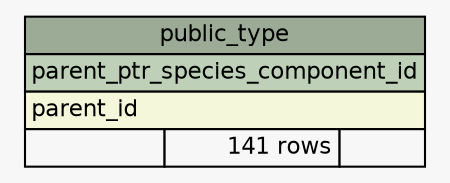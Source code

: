// dot 2.36.0 on Linux 3.13.0-43-generic
// SchemaSpy rev 590
digraph "public_type" {
  graph [
    rankdir="RL"
    bgcolor="#f7f7f7"
    nodesep="0.18"
    ranksep="0.46"
    fontname="Helvetica"
    fontsize="11"
  ];
  node [
    fontname="Helvetica"
    fontsize="11"
    shape="plaintext"
  ];
  edge [
    arrowsize="0.8"
  ];
  "public_type" [
    label=<
    <TABLE BORDER="0" CELLBORDER="1" CELLSPACING="0" BGCOLOR="#ffffff">
      <TR><TD COLSPAN="3" BGCOLOR="#9bab96" ALIGN="CENTER">public_type</TD></TR>
      <TR><TD PORT="parent_ptr_species_component_id" COLSPAN="3" BGCOLOR="#bed1b8" ALIGN="LEFT">parent_ptr_species_component_id</TD></TR>
      <TR><TD PORT="parent_id" COLSPAN="3" BGCOLOR="#f4f7da" ALIGN="LEFT">parent_id</TD></TR>
      <TR><TD ALIGN="LEFT" BGCOLOR="#f7f7f7">  </TD><TD ALIGN="RIGHT" BGCOLOR="#f7f7f7">141 rows</TD><TD ALIGN="RIGHT" BGCOLOR="#f7f7f7">  </TD></TR>
    </TABLE>>
    URL="tables/public_type.html"
    tooltip="public_type"
  ];
}
